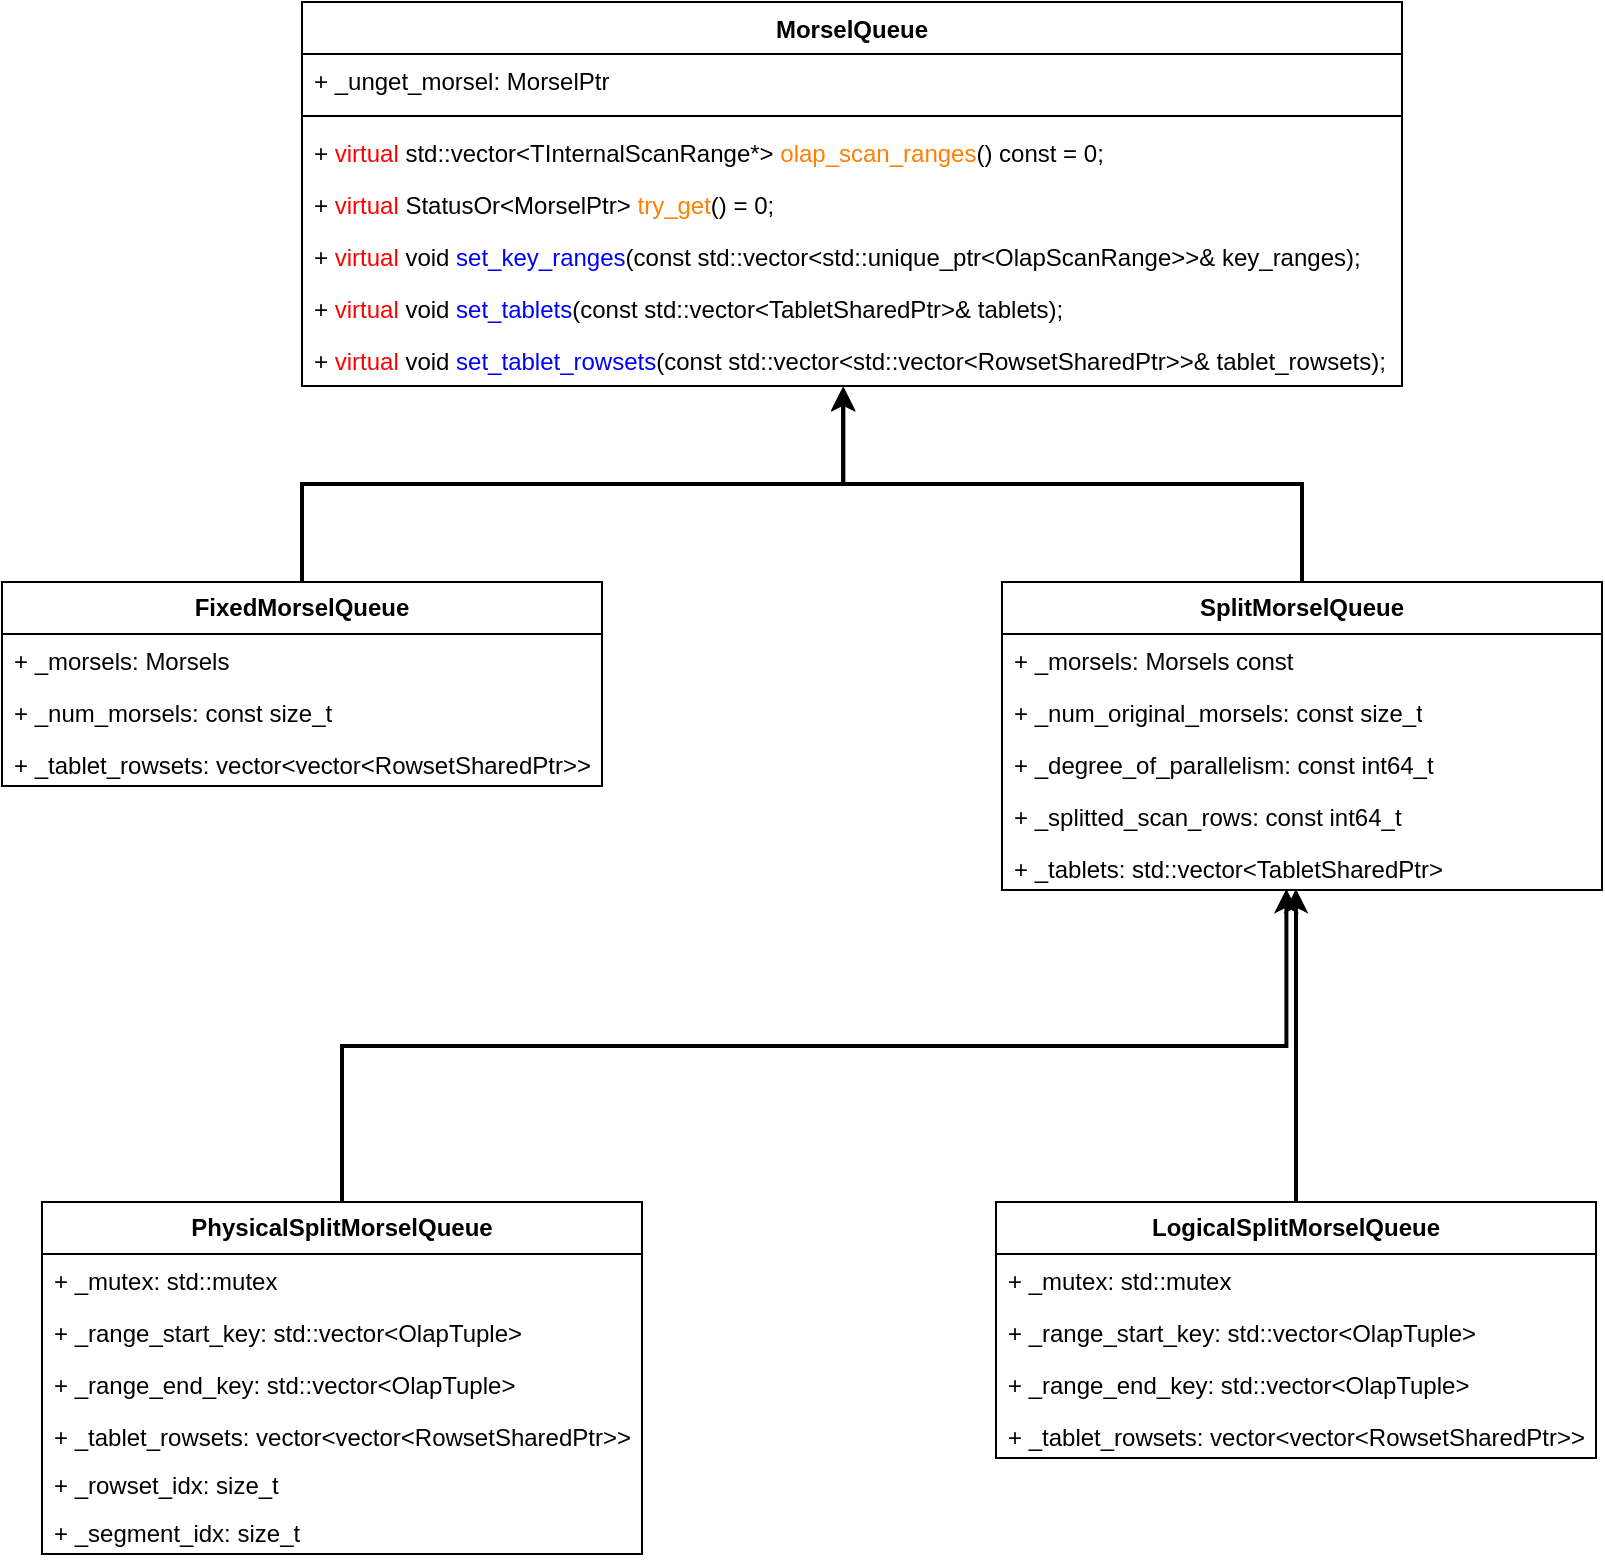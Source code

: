 <mxfile version="21.6.6" type="device">
  <diagram name="第 1 页" id="5VStbc1ILhYoWQp2wljr">
    <mxGraphModel dx="1885" dy="1080" grid="1" gridSize="10" guides="1" tooltips="1" connect="1" arrows="1" fold="1" page="1" pageScale="1" pageWidth="827" pageHeight="1169" math="0" shadow="0">
      <root>
        <mxCell id="0" />
        <mxCell id="1" parent="0" />
        <mxCell id="VwqnQlQjYshXR1cRVu9h-1" value="MorselQueue" style="swimlane;fontStyle=1;align=center;verticalAlign=top;childLayout=stackLayout;horizontal=1;startSize=26;horizontalStack=0;resizeParent=1;resizeParentMax=0;resizeLast=0;collapsible=1;marginBottom=0;whiteSpace=wrap;html=1;" vertex="1" parent="1">
          <mxGeometry x="160" y="320" width="550" height="192" as="geometry" />
        </mxCell>
        <mxCell id="VwqnQlQjYshXR1cRVu9h-2" value="+ _unget_morsel: MorselPtr" style="text;strokeColor=none;fillColor=none;align=left;verticalAlign=top;spacingLeft=4;spacingRight=4;overflow=hidden;rotatable=0;points=[[0,0.5],[1,0.5]];portConstraint=eastwest;whiteSpace=wrap;html=1;" vertex="1" parent="VwqnQlQjYshXR1cRVu9h-1">
          <mxGeometry y="26" width="550" height="26" as="geometry" />
        </mxCell>
        <mxCell id="VwqnQlQjYshXR1cRVu9h-3" value="" style="line;strokeWidth=1;fillColor=none;align=left;verticalAlign=middle;spacingTop=-1;spacingLeft=3;spacingRight=3;rotatable=0;labelPosition=right;points=[];portConstraint=eastwest;strokeColor=inherit;" vertex="1" parent="VwqnQlQjYshXR1cRVu9h-1">
          <mxGeometry y="52" width="550" height="10" as="geometry" />
        </mxCell>
        <mxCell id="VwqnQlQjYshXR1cRVu9h-4" value="+ &lt;font color=&quot;#ff0000&quot;&gt;virtual&lt;/font&gt; std::vector&amp;lt;TInternalScanRange*&amp;gt; &lt;font color=&quot;#ff8000&quot;&gt;olap_scan_ranges&lt;/font&gt;() const = 0;" style="text;strokeColor=none;fillColor=none;align=left;verticalAlign=top;spacingLeft=4;spacingRight=4;overflow=hidden;rotatable=0;points=[[0,0.5],[1,0.5]];portConstraint=eastwest;whiteSpace=wrap;html=1;" vertex="1" parent="VwqnQlQjYshXR1cRVu9h-1">
          <mxGeometry y="62" width="550" height="26" as="geometry" />
        </mxCell>
        <mxCell id="VwqnQlQjYshXR1cRVu9h-9" value="+ &lt;font color=&quot;#ff0000&quot;&gt;virtual&lt;/font&gt; StatusOr&amp;lt;MorselPtr&amp;gt; &lt;font color=&quot;#ff8000&quot;&gt;try_get&lt;/font&gt;() = 0;" style="text;strokeColor=none;fillColor=none;align=left;verticalAlign=top;spacingLeft=4;spacingRight=4;overflow=hidden;rotatable=0;points=[[0,0.5],[1,0.5]];portConstraint=eastwest;whiteSpace=wrap;html=1;" vertex="1" parent="VwqnQlQjYshXR1cRVu9h-1">
          <mxGeometry y="88" width="550" height="26" as="geometry" />
        </mxCell>
        <mxCell id="VwqnQlQjYshXR1cRVu9h-5" value="+&amp;nbsp;&lt;font color=&quot;#ff0000&quot;&gt;virtual&lt;/font&gt;&amp;nbsp;void &lt;font color=&quot;#0000ff&quot;&gt;set_key_ranges&lt;/font&gt;(const std::vector&amp;lt;std::unique_ptr&amp;lt;OlapScanRange&amp;gt;&amp;gt;&amp;amp; key_ranges);" style="text;strokeColor=none;fillColor=none;align=left;verticalAlign=top;spacingLeft=4;spacingRight=4;overflow=hidden;rotatable=0;points=[[0,0.5],[1,0.5]];portConstraint=eastwest;whiteSpace=wrap;html=1;" vertex="1" parent="VwqnQlQjYshXR1cRVu9h-1">
          <mxGeometry y="114" width="550" height="26" as="geometry" />
        </mxCell>
        <mxCell id="VwqnQlQjYshXR1cRVu9h-6" value="+ &lt;font color=&quot;#ff0000&quot;&gt;virtual&lt;/font&gt; void &lt;font color=&quot;#0000ff&quot;&gt;set_tablets&lt;/font&gt;(const std::vector&amp;lt;TabletSharedPtr&amp;gt;&amp;amp; tablets);" style="text;strokeColor=none;fillColor=none;align=left;verticalAlign=top;spacingLeft=4;spacingRight=4;overflow=hidden;rotatable=0;points=[[0,0.5],[1,0.5]];portConstraint=eastwest;whiteSpace=wrap;html=1;" vertex="1" parent="VwqnQlQjYshXR1cRVu9h-1">
          <mxGeometry y="140" width="550" height="26" as="geometry" />
        </mxCell>
        <mxCell id="VwqnQlQjYshXR1cRVu9h-7" value="+ &lt;font color=&quot;#ff0000&quot;&gt;virtual&lt;/font&gt; void &lt;font color=&quot;#0000ff&quot;&gt;set_tablet_rowsets&lt;/font&gt;(const std::vector&amp;lt;std::vector&amp;lt;RowsetSharedPtr&amp;gt;&amp;gt;&amp;amp; tablet_rowsets);" style="text;strokeColor=none;fillColor=none;align=left;verticalAlign=top;spacingLeft=4;spacingRight=4;overflow=hidden;rotatable=0;points=[[0,0.5],[1,0.5]];portConstraint=eastwest;whiteSpace=wrap;html=1;" vertex="1" parent="VwqnQlQjYshXR1cRVu9h-1">
          <mxGeometry y="166" width="550" height="26" as="geometry" />
        </mxCell>
        <mxCell id="VwqnQlQjYshXR1cRVu9h-38" style="edgeStyle=orthogonalEdgeStyle;rounded=0;orthogonalLoop=1;jettySize=auto;html=1;exitX=0.5;exitY=0;exitDx=0;exitDy=0;entryX=0.492;entryY=1.019;entryDx=0;entryDy=0;entryPerimeter=0;strokeWidth=2;" edge="1" parent="1" source="VwqnQlQjYshXR1cRVu9h-10" target="VwqnQlQjYshXR1cRVu9h-7">
          <mxGeometry relative="1" as="geometry" />
        </mxCell>
        <mxCell id="VwqnQlQjYshXR1cRVu9h-10" value="&lt;b&gt;FixedMorselQueue&lt;/b&gt;" style="swimlane;fontStyle=0;childLayout=stackLayout;horizontal=1;startSize=26;fillColor=none;horizontalStack=0;resizeParent=1;resizeParentMax=0;resizeLast=0;collapsible=1;marginBottom=0;whiteSpace=wrap;html=1;" vertex="1" parent="1">
          <mxGeometry x="10" y="610" width="300" height="102" as="geometry" />
        </mxCell>
        <mxCell id="VwqnQlQjYshXR1cRVu9h-11" value="+ _morsels: Morsels" style="text;strokeColor=none;fillColor=none;align=left;verticalAlign=top;spacingLeft=4;spacingRight=4;overflow=hidden;rotatable=0;points=[[0,0.5],[1,0.5]];portConstraint=eastwest;whiteSpace=wrap;html=1;" vertex="1" parent="VwqnQlQjYshXR1cRVu9h-10">
          <mxGeometry y="26" width="300" height="26" as="geometry" />
        </mxCell>
        <mxCell id="VwqnQlQjYshXR1cRVu9h-12" value="+ _num_morsels: const size_t" style="text;strokeColor=none;fillColor=none;align=left;verticalAlign=top;spacingLeft=4;spacingRight=4;overflow=hidden;rotatable=0;points=[[0,0.5],[1,0.5]];portConstraint=eastwest;whiteSpace=wrap;html=1;" vertex="1" parent="VwqnQlQjYshXR1cRVu9h-10">
          <mxGeometry y="52" width="300" height="26" as="geometry" />
        </mxCell>
        <mxCell id="VwqnQlQjYshXR1cRVu9h-13" value="+ _tablet_rowsets: vector&amp;lt;vector&amp;lt;RowsetSharedPtr&amp;gt;&amp;gt;" style="text;strokeColor=none;fillColor=none;align=left;verticalAlign=top;spacingLeft=4;spacingRight=4;overflow=hidden;rotatable=0;points=[[0,0.5],[1,0.5]];portConstraint=eastwest;whiteSpace=wrap;html=1;" vertex="1" parent="VwqnQlQjYshXR1cRVu9h-10">
          <mxGeometry y="78" width="300" height="24" as="geometry" />
        </mxCell>
        <mxCell id="VwqnQlQjYshXR1cRVu9h-39" style="edgeStyle=orthogonalEdgeStyle;rounded=0;orthogonalLoop=1;jettySize=auto;html=1;exitX=0.5;exitY=0;exitDx=0;exitDy=0;entryX=0.492;entryY=1.003;entryDx=0;entryDy=0;entryPerimeter=0;strokeWidth=2;" edge="1" parent="1" source="VwqnQlQjYshXR1cRVu9h-15" target="VwqnQlQjYshXR1cRVu9h-7">
          <mxGeometry relative="1" as="geometry" />
        </mxCell>
        <mxCell id="VwqnQlQjYshXR1cRVu9h-15" value="&lt;b&gt;SplitMorselQueue&lt;/b&gt;" style="swimlane;fontStyle=0;childLayout=stackLayout;horizontal=1;startSize=26;fillColor=none;horizontalStack=0;resizeParent=1;resizeParentMax=0;resizeLast=0;collapsible=1;marginBottom=0;whiteSpace=wrap;html=1;" vertex="1" parent="1">
          <mxGeometry x="510" y="610" width="300" height="154" as="geometry" />
        </mxCell>
        <mxCell id="VwqnQlQjYshXR1cRVu9h-16" value="+ _morsels: Morsels&amp;nbsp;const" style="text;strokeColor=none;fillColor=none;align=left;verticalAlign=top;spacingLeft=4;spacingRight=4;overflow=hidden;rotatable=0;points=[[0,0.5],[1,0.5]];portConstraint=eastwest;whiteSpace=wrap;html=1;" vertex="1" parent="VwqnQlQjYshXR1cRVu9h-15">
          <mxGeometry y="26" width="300" height="26" as="geometry" />
        </mxCell>
        <mxCell id="VwqnQlQjYshXR1cRVu9h-17" value="+ _num_original_morsels: const size_t" style="text;strokeColor=none;fillColor=none;align=left;verticalAlign=top;spacingLeft=4;spacingRight=4;overflow=hidden;rotatable=0;points=[[0,0.5],[1,0.5]];portConstraint=eastwest;whiteSpace=wrap;html=1;" vertex="1" parent="VwqnQlQjYshXR1cRVu9h-15">
          <mxGeometry y="52" width="300" height="26" as="geometry" />
        </mxCell>
        <mxCell id="VwqnQlQjYshXR1cRVu9h-20" value="+ _degree_of_parallelism: const int64_t" style="text;strokeColor=none;fillColor=none;align=left;verticalAlign=top;spacingLeft=4;spacingRight=4;overflow=hidden;rotatable=0;points=[[0,0.5],[1,0.5]];portConstraint=eastwest;whiteSpace=wrap;html=1;" vertex="1" parent="VwqnQlQjYshXR1cRVu9h-15">
          <mxGeometry y="78" width="300" height="26" as="geometry" />
        </mxCell>
        <mxCell id="VwqnQlQjYshXR1cRVu9h-19" value="+ _splitted_scan_rows: const int64_t" style="text;strokeColor=none;fillColor=none;align=left;verticalAlign=top;spacingLeft=4;spacingRight=4;overflow=hidden;rotatable=0;points=[[0,0.5],[1,0.5]];portConstraint=eastwest;whiteSpace=wrap;html=1;" vertex="1" parent="VwqnQlQjYshXR1cRVu9h-15">
          <mxGeometry y="104" width="300" height="26" as="geometry" />
        </mxCell>
        <mxCell id="VwqnQlQjYshXR1cRVu9h-18" value="+ _tablets: std::vector&amp;lt;TabletSharedPtr&amp;gt;" style="text;strokeColor=none;fillColor=none;align=left;verticalAlign=top;spacingLeft=4;spacingRight=4;overflow=hidden;rotatable=0;points=[[0,0.5],[1,0.5]];portConstraint=eastwest;whiteSpace=wrap;html=1;" vertex="1" parent="VwqnQlQjYshXR1cRVu9h-15">
          <mxGeometry y="130" width="300" height="24" as="geometry" />
        </mxCell>
        <mxCell id="VwqnQlQjYshXR1cRVu9h-42" style="edgeStyle=orthogonalEdgeStyle;rounded=0;orthogonalLoop=1;jettySize=auto;html=1;exitX=0.5;exitY=0;exitDx=0;exitDy=0;entryX=0.474;entryY=0.975;entryDx=0;entryDy=0;entryPerimeter=0;strokeWidth=2;" edge="1" parent="1" source="VwqnQlQjYshXR1cRVu9h-21" target="VwqnQlQjYshXR1cRVu9h-18">
          <mxGeometry relative="1" as="geometry" />
        </mxCell>
        <mxCell id="VwqnQlQjYshXR1cRVu9h-21" value="&lt;b&gt;PhysicalSplitMorselQueue&lt;/b&gt;" style="swimlane;fontStyle=0;childLayout=stackLayout;horizontal=1;startSize=26;fillColor=none;horizontalStack=0;resizeParent=1;resizeParentMax=0;resizeLast=0;collapsible=1;marginBottom=0;whiteSpace=wrap;html=1;" vertex="1" parent="1">
          <mxGeometry x="30" y="920" width="300" height="176" as="geometry" />
        </mxCell>
        <mxCell id="VwqnQlQjYshXR1cRVu9h-22" value="+ _mutex: std::mutex" style="text;strokeColor=none;fillColor=none;align=left;verticalAlign=top;spacingLeft=4;spacingRight=4;overflow=hidden;rotatable=0;points=[[0,0.5],[1,0.5]];portConstraint=eastwest;whiteSpace=wrap;html=1;" vertex="1" parent="VwqnQlQjYshXR1cRVu9h-21">
          <mxGeometry y="26" width="300" height="26" as="geometry" />
        </mxCell>
        <mxCell id="VwqnQlQjYshXR1cRVu9h-40" value="+ _range_start_key: std::vector&amp;lt;OlapTuple&amp;gt;" style="text;strokeColor=none;fillColor=none;align=left;verticalAlign=top;spacingLeft=4;spacingRight=4;overflow=hidden;rotatable=0;points=[[0,0.5],[1,0.5]];portConstraint=eastwest;whiteSpace=wrap;html=1;" vertex="1" parent="VwqnQlQjYshXR1cRVu9h-21">
          <mxGeometry y="52" width="300" height="26" as="geometry" />
        </mxCell>
        <mxCell id="VwqnQlQjYshXR1cRVu9h-23" value="+ _range_end_key: std::vector&amp;lt;OlapTuple&amp;gt;" style="text;strokeColor=none;fillColor=none;align=left;verticalAlign=top;spacingLeft=4;spacingRight=4;overflow=hidden;rotatable=0;points=[[0,0.5],[1,0.5]];portConstraint=eastwest;whiteSpace=wrap;html=1;" vertex="1" parent="VwqnQlQjYshXR1cRVu9h-21">
          <mxGeometry y="78" width="300" height="26" as="geometry" />
        </mxCell>
        <mxCell id="VwqnQlQjYshXR1cRVu9h-24" value="+ _tablet_rowsets: vector&amp;lt;vector&amp;lt;RowsetSharedPtr&amp;gt;&amp;gt;" style="text;strokeColor=none;fillColor=none;align=left;verticalAlign=top;spacingLeft=4;spacingRight=4;overflow=hidden;rotatable=0;points=[[0,0.5],[1,0.5]];portConstraint=eastwest;whiteSpace=wrap;html=1;" vertex="1" parent="VwqnQlQjYshXR1cRVu9h-21">
          <mxGeometry y="104" width="300" height="24" as="geometry" />
        </mxCell>
        <mxCell id="VwqnQlQjYshXR1cRVu9h-25" value="+ _rowset_idx: size_t&amp;nbsp;" style="text;strokeColor=none;fillColor=none;align=left;verticalAlign=top;spacingLeft=4;spacingRight=4;overflow=hidden;rotatable=0;points=[[0,0.5],[1,0.5]];portConstraint=eastwest;whiteSpace=wrap;html=1;" vertex="1" parent="VwqnQlQjYshXR1cRVu9h-21">
          <mxGeometry y="128" width="300" height="24" as="geometry" />
        </mxCell>
        <mxCell id="VwqnQlQjYshXR1cRVu9h-31" value="+ _segment_idx:&amp;nbsp;size_t&amp;nbsp;" style="text;strokeColor=none;fillColor=none;align=left;verticalAlign=top;spacingLeft=4;spacingRight=4;overflow=hidden;rotatable=0;points=[[0,0.5],[1,0.5]];portConstraint=eastwest;whiteSpace=wrap;html=1;" vertex="1" parent="VwqnQlQjYshXR1cRVu9h-21">
          <mxGeometry y="152" width="300" height="24" as="geometry" />
        </mxCell>
        <mxCell id="VwqnQlQjYshXR1cRVu9h-43" style="edgeStyle=orthogonalEdgeStyle;rounded=0;orthogonalLoop=1;jettySize=auto;html=1;exitX=0.5;exitY=0;exitDx=0;exitDy=0;entryX=0.49;entryY=0.975;entryDx=0;entryDy=0;entryPerimeter=0;strokeWidth=2;" edge="1" parent="1" source="VwqnQlQjYshXR1cRVu9h-32" target="VwqnQlQjYshXR1cRVu9h-18">
          <mxGeometry relative="1" as="geometry" />
        </mxCell>
        <mxCell id="VwqnQlQjYshXR1cRVu9h-32" value="&lt;b&gt;LogicalSplitMorselQueue&lt;/b&gt;" style="swimlane;fontStyle=0;childLayout=stackLayout;horizontal=1;startSize=26;fillColor=none;horizontalStack=0;resizeParent=1;resizeParentMax=0;resizeLast=0;collapsible=1;marginBottom=0;whiteSpace=wrap;html=1;" vertex="1" parent="1">
          <mxGeometry x="507" y="920" width="300" height="128" as="geometry" />
        </mxCell>
        <mxCell id="VwqnQlQjYshXR1cRVu9h-33" value="+ _mutex: std::mutex" style="text;strokeColor=none;fillColor=none;align=left;verticalAlign=top;spacingLeft=4;spacingRight=4;overflow=hidden;rotatable=0;points=[[0,0.5],[1,0.5]];portConstraint=eastwest;whiteSpace=wrap;html=1;" vertex="1" parent="VwqnQlQjYshXR1cRVu9h-32">
          <mxGeometry y="26" width="300" height="26" as="geometry" />
        </mxCell>
        <mxCell id="VwqnQlQjYshXR1cRVu9h-41" value="+ _range_start_key: std::vector&amp;lt;OlapTuple&amp;gt;" style="text;strokeColor=none;fillColor=none;align=left;verticalAlign=top;spacingLeft=4;spacingRight=4;overflow=hidden;rotatable=0;points=[[0,0.5],[1,0.5]];portConstraint=eastwest;whiteSpace=wrap;html=1;" vertex="1" parent="VwqnQlQjYshXR1cRVu9h-32">
          <mxGeometry y="52" width="300" height="26" as="geometry" />
        </mxCell>
        <mxCell id="VwqnQlQjYshXR1cRVu9h-34" value="+ _range_end_key: std::vector&amp;lt;OlapTuple&amp;gt;" style="text;strokeColor=none;fillColor=none;align=left;verticalAlign=top;spacingLeft=4;spacingRight=4;overflow=hidden;rotatable=0;points=[[0,0.5],[1,0.5]];portConstraint=eastwest;whiteSpace=wrap;html=1;" vertex="1" parent="VwqnQlQjYshXR1cRVu9h-32">
          <mxGeometry y="78" width="300" height="26" as="geometry" />
        </mxCell>
        <mxCell id="VwqnQlQjYshXR1cRVu9h-35" value="+ _tablet_rowsets: vector&amp;lt;vector&amp;lt;RowsetSharedPtr&amp;gt;&amp;gt;" style="text;strokeColor=none;fillColor=none;align=left;verticalAlign=top;spacingLeft=4;spacingRight=4;overflow=hidden;rotatable=0;points=[[0,0.5],[1,0.5]];portConstraint=eastwest;whiteSpace=wrap;html=1;" vertex="1" parent="VwqnQlQjYshXR1cRVu9h-32">
          <mxGeometry y="104" width="300" height="24" as="geometry" />
        </mxCell>
      </root>
    </mxGraphModel>
  </diagram>
</mxfile>
